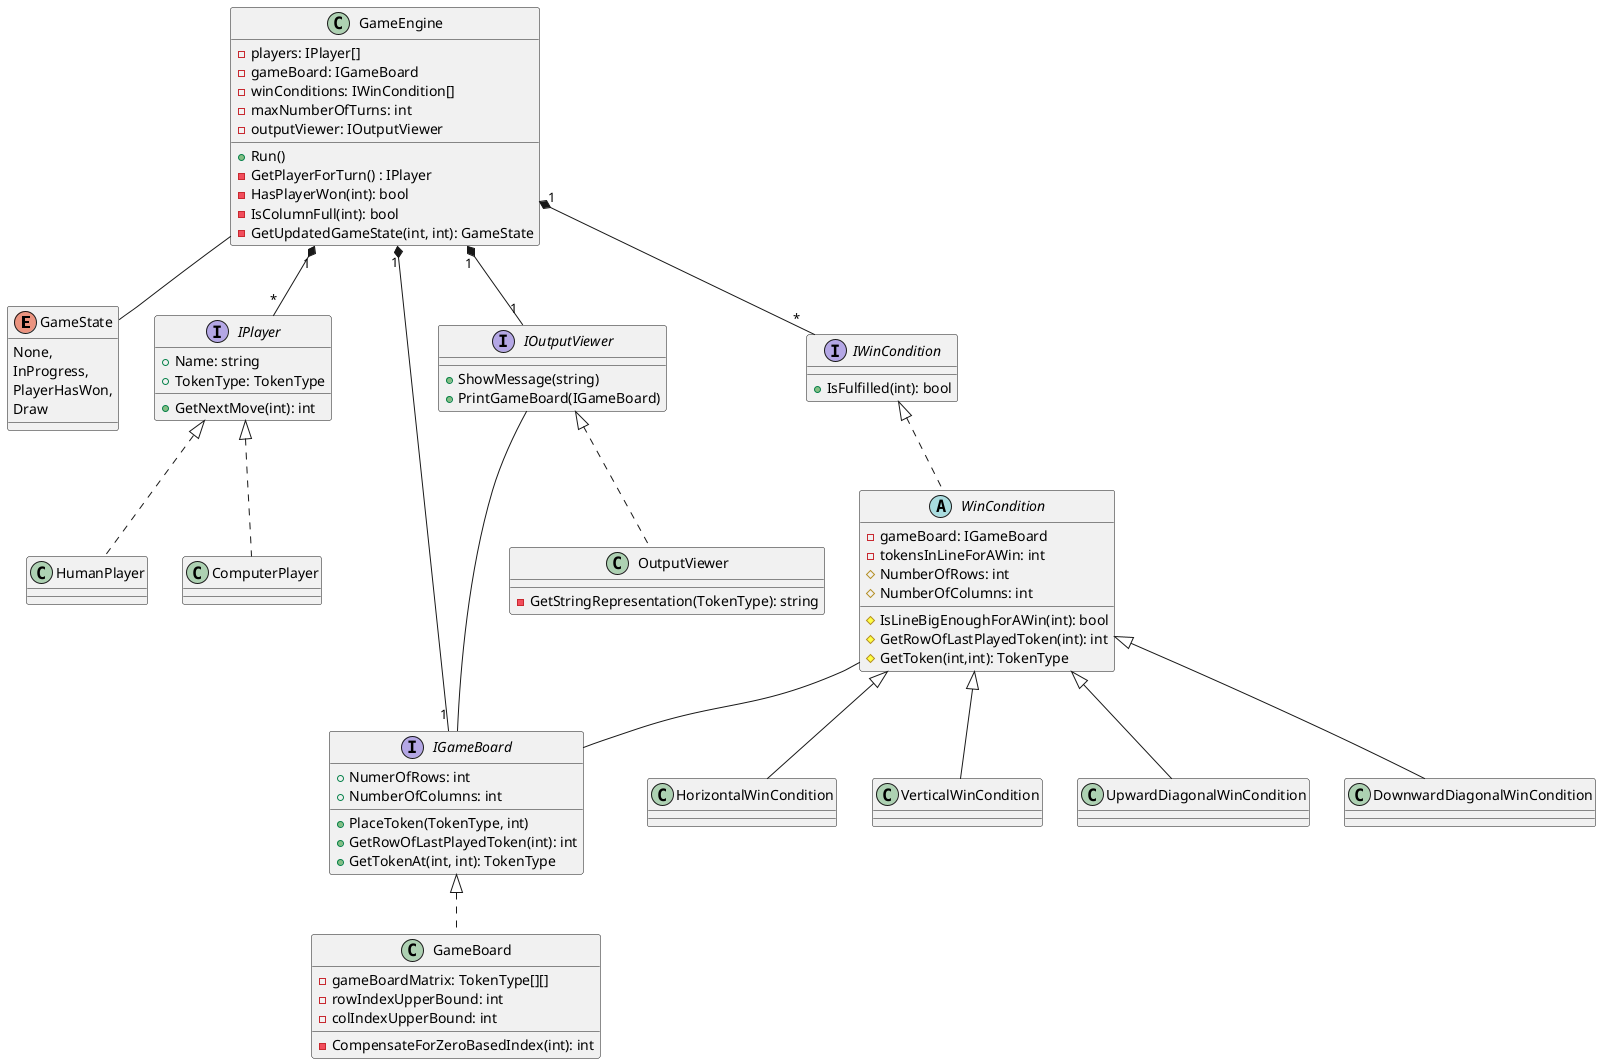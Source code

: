 @startuml ConnectFour

enum GameState {
    None,
    InProgress,
    PlayerHasWon,
    Draw
}

class GameEngine {
    -players: IPlayer[]
    -gameBoard: IGameBoard
    -winConditions: IWinCondition[]
    -maxNumberOfTurns: int
    -outputViewer: IOutputViewer
    +Run()
    -GetPlayerForTurn() : IPlayer
    -HasPlayerWon(int): bool
    -IsColumnFull(int): bool
    -GetUpdatedGameState(int, int): GameState
}

' Players
interface IPlayer {
    +Name: string
    +TokenType: TokenType
    +GetNextMove(int): int
}
class HumanPlayer
class ComputerPlayer

' Gameboard
interface IGameBoard {
    +NumerOfRows: int
    +NumberOfColumns: int
    +PlaceToken(TokenType, int)
    +GetRowOfLastPlayedToken(int): int
    +GetTokenAt(int, int): TokenType
}

class GameBoard {
    -gameBoardMatrix: TokenType[][]
    -rowIndexUpperBound: int
    -colIndexUpperBound: int
    -CompensateForZeroBasedIndex(int): int
}

' Output
interface IOutputViewer {
    +ShowMessage(string)
    +PrintGameBoard(IGameBoard)
}

class OutputViewer {
    -GetStringRepresentation(TokenType): string
}

' WinCondition
interface IWinCondition {
    +IsFulfilled(int): bool
}

abstract WinCondition {
    -gameBoard: IGameBoard
    -tokensInLineForAWin: int
    #NumberOfRows: int
    #NumberOfColumns: int
    #IsLineBigEnoughForAWin(int): bool
    #GetRowOfLastPlayedToken(int): int
    #GetToken(int,int): TokenType
}

class HorizontalWinCondition
class VerticalWinCondition
class UpwardDiagonalWinCondition
class DownwardDiagonalWinCondition

' Relations

GameEngine -- GameState
GameEngine "1" *-- "*" IPlayer
GameEngine "1" *-- "*" IWinCondition
GameEngine "1" *-- "1" IOutputViewer

GameEngine "1" *-- "1" IGameBoard
IGameBoard <|.. GameBoard

IWinCondition <|.. WinCondition
WinCondition <|-- HorizontalWinCondition
WinCondition <|-- VerticalWinCondition
WinCondition <|-- UpwardDiagonalWinCondition
WinCondition <|-- DownwardDiagonalWinCondition

WinCondition -- IGameBoard

IOutputViewer <|.. OutputViewer
IOutputViewer -- IGameBoard

IPlayer <|.. HumanPlayer
IPlayer <|.. ComputerPlayer

@enduml